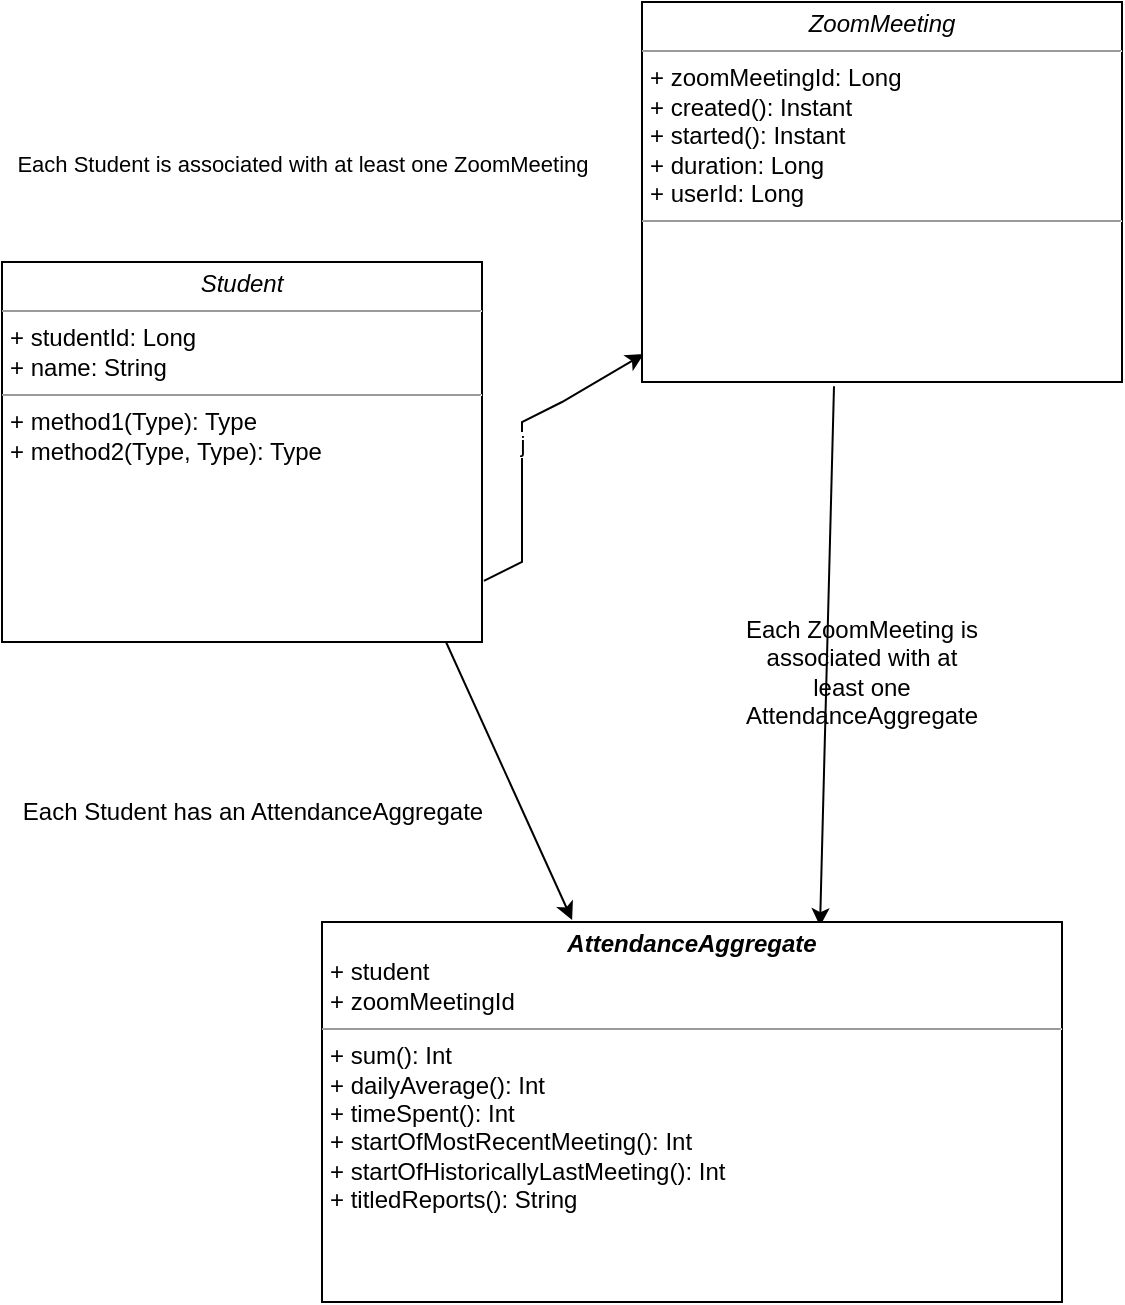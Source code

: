 <mxfile version="20.5.3" type="embed"><diagram name="Page-1" id="b1HUwyOnShDGKJ7FnFwD"><mxGraphModel dx="1664" dy="978" grid="1" gridSize="10" guides="1" tooltips="1" connect="1" arrows="1" fold="1" page="1" pageScale="1" pageWidth="850" pageHeight="1100" math="0" shadow="0"><root><mxCell id="0"/><mxCell id="1" parent="0"/><mxCell id="YDrvO1anJlEtCm3CYAJg-29" value="j" style="endArrow=classic;html=1;rounded=0;exitX=1.004;exitY=0.839;exitDx=0;exitDy=0;exitPerimeter=0;entryX=0.004;entryY=0.926;entryDx=0;entryDy=0;entryPerimeter=0;" parent="1" source="5" target="7" edge="1"><mxGeometry relative="1" as="geometry"><mxPoint x="370" y="550" as="sourcePoint"/><mxPoint x="430" y="451.818" as="targetPoint"/><Array as="points"><mxPoint x="380" y="540"/><mxPoint x="380" y="510"/><mxPoint x="380" y="470"/><mxPoint x="400" y="460"/></Array></mxGeometry></mxCell><mxCell id="YDrvO1anJlEtCm3CYAJg-30" value="Each Student is associated with at least one ZoomMeeting" style="edgeLabel;resizable=0;html=1;align=center;verticalAlign=middle;rotation=0;" parent="YDrvO1anJlEtCm3CYAJg-29" connectable="0" vertex="1"><mxGeometry relative="1" as="geometry"><mxPoint x="-110" y="-140" as="offset"/></mxGeometry></mxCell><mxCell id="3" value="" style="endArrow=classic;html=1;rounded=0;entryX=0.673;entryY=0.011;entryDx=0;entryDy=0;entryPerimeter=0;startArrow=none;startFill=0;exitX=0.4;exitY=1.011;exitDx=0;exitDy=0;exitPerimeter=0;" edge="1" parent="1" source="7" target="10"><mxGeometry width="50" height="50" relative="1" as="geometry"><mxPoint x="531.89" y="472.28" as="sourcePoint"/><mxPoint x="529.12" y="717.06" as="targetPoint"/></mxGeometry></mxCell><mxCell id="4" value="Each ZoomMeeting is associated with at least one AttendanceAggregate" style="text;html=1;strokeColor=none;fillColor=none;align=center;verticalAlign=middle;whiteSpace=wrap;rounded=0;" vertex="1" parent="1"><mxGeometry x="520" y="580" width="60" height="30" as="geometry"/></mxCell><mxCell id="5" value="&lt;p style=&quot;margin:0px;margin-top:4px;text-align:center;&quot;&gt;&lt;i&gt;Student&lt;/i&gt;&lt;/p&gt;&lt;hr size=&quot;1&quot;&gt;&lt;p style=&quot;margin:0px;margin-left:4px;&quot;&gt;+ studentId: Long&lt;br&gt;+ name: String&lt;/p&gt;&lt;hr size=&quot;1&quot;&gt;&lt;p style=&quot;margin:0px;margin-left:4px;&quot;&gt;+ method1(Type): Type&lt;br&gt;+ method2(Type, Type): Type&lt;/p&gt;" style="verticalAlign=top;align=left;overflow=fill;fontSize=12;fontFamily=Helvetica;html=1;" vertex="1" parent="1"><mxGeometry x="120" y="390" width="240" height="190" as="geometry"/></mxCell><mxCell id="6" value="" style="endArrow=classic;html=1;rounded=0;exitX=0.925;exitY=1;exitDx=0;exitDy=0;exitPerimeter=0;entryX=0.338;entryY=-0.005;entryDx=0;entryDy=0;entryPerimeter=0;" edge="1" parent="1" source="5" target="10"><mxGeometry width="50" height="50" relative="1" as="geometry"><mxPoint x="420" y="580" as="sourcePoint"/><mxPoint x="404.96" y="715.94" as="targetPoint"/></mxGeometry></mxCell><mxCell id="7" value="&lt;p style=&quot;margin:0px;margin-top:4px;text-align:center;&quot;&gt;&lt;i&gt;ZoomMeeting&lt;/i&gt;&lt;/p&gt;&lt;hr size=&quot;1&quot;&gt;&lt;p style=&quot;margin: 0px 0px 0px 4px;&quot;&gt;+ zoomMeetingId: Long&lt;br&gt;+ created(): Instant&lt;/p&gt;&lt;p style=&quot;margin: 0px 0px 0px 4px;&quot;&gt;+ started(): Instant&lt;/p&gt;&lt;p style=&quot;margin: 0px 0px 0px 4px;&quot;&gt;+ duration: Long&lt;/p&gt;&lt;p style=&quot;margin: 0px 0px 0px 4px;&quot;&gt;+ userId: Long&lt;/p&gt;&lt;hr size=&quot;1&quot;&gt;&lt;p style=&quot;margin: 0px 0px 0px 4px;&quot;&gt;&lt;br&gt;&lt;/p&gt;" style="verticalAlign=top;align=left;overflow=fill;fontSize=12;fontFamily=Helvetica;html=1;" vertex="1" parent="1"><mxGeometry x="440" y="260" width="240" height="190" as="geometry"/></mxCell><mxCell id="10" value="&lt;p style=&quot;margin:0px;margin-top:4px;text-align:center;&quot;&gt;&lt;i&gt;&lt;b&gt;AttendanceAggregate&lt;/b&gt;&lt;/i&gt;&lt;br&gt;&lt;/p&gt;&lt;p style=&quot;margin:0px;margin-left:4px;&quot;&gt;+ student&lt;/p&gt;&lt;p style=&quot;margin:0px;margin-left:4px;&quot;&gt;+ zoomMeetingId&lt;/p&gt;&lt;hr size=&quot;1&quot;&gt;&lt;p style=&quot;margin:0px;margin-left:4px;&quot;&gt;+ sum(): Int&lt;br&gt;+ dailyAverage(): Int&lt;/p&gt;&lt;p style=&quot;margin:0px;margin-left:4px;&quot;&gt;+ timeSpent(): Int&lt;/p&gt;&lt;p style=&quot;margin:0px;margin-left:4px;&quot;&gt;+ startOfMostRecentMeeting(): Int&lt;/p&gt;&lt;p style=&quot;margin:0px;margin-left:4px;&quot;&gt;+ startOfHistoricallyLastMeeting(): Int&lt;/p&gt;&lt;p style=&quot;margin:0px;margin-left:4px;&quot;&gt;+ titledReports(): String&lt;/p&gt;&lt;p style=&quot;margin:0px;margin-left:4px;&quot;&gt;&lt;br&gt;&lt;/p&gt;&lt;p style=&quot;margin:0px;margin-left:4px;&quot;&gt;&lt;br&gt;&lt;/p&gt;" style="verticalAlign=top;align=left;overflow=fill;fontSize=12;fontFamily=Helvetica;html=1;" vertex="1" parent="1"><mxGeometry x="280" y="720" width="370" height="190" as="geometry"/></mxCell><mxCell id="11" value="Each Student has an AttendanceAggregate" style="text;html=1;resizable=0;autosize=1;align=center;verticalAlign=middle;points=[];fillColor=none;strokeColor=none;rounded=0;" vertex="1" parent="1"><mxGeometry x="120" y="650" width="250" height="30" as="geometry"/></mxCell></root></mxGraphModel></diagram></mxfile>